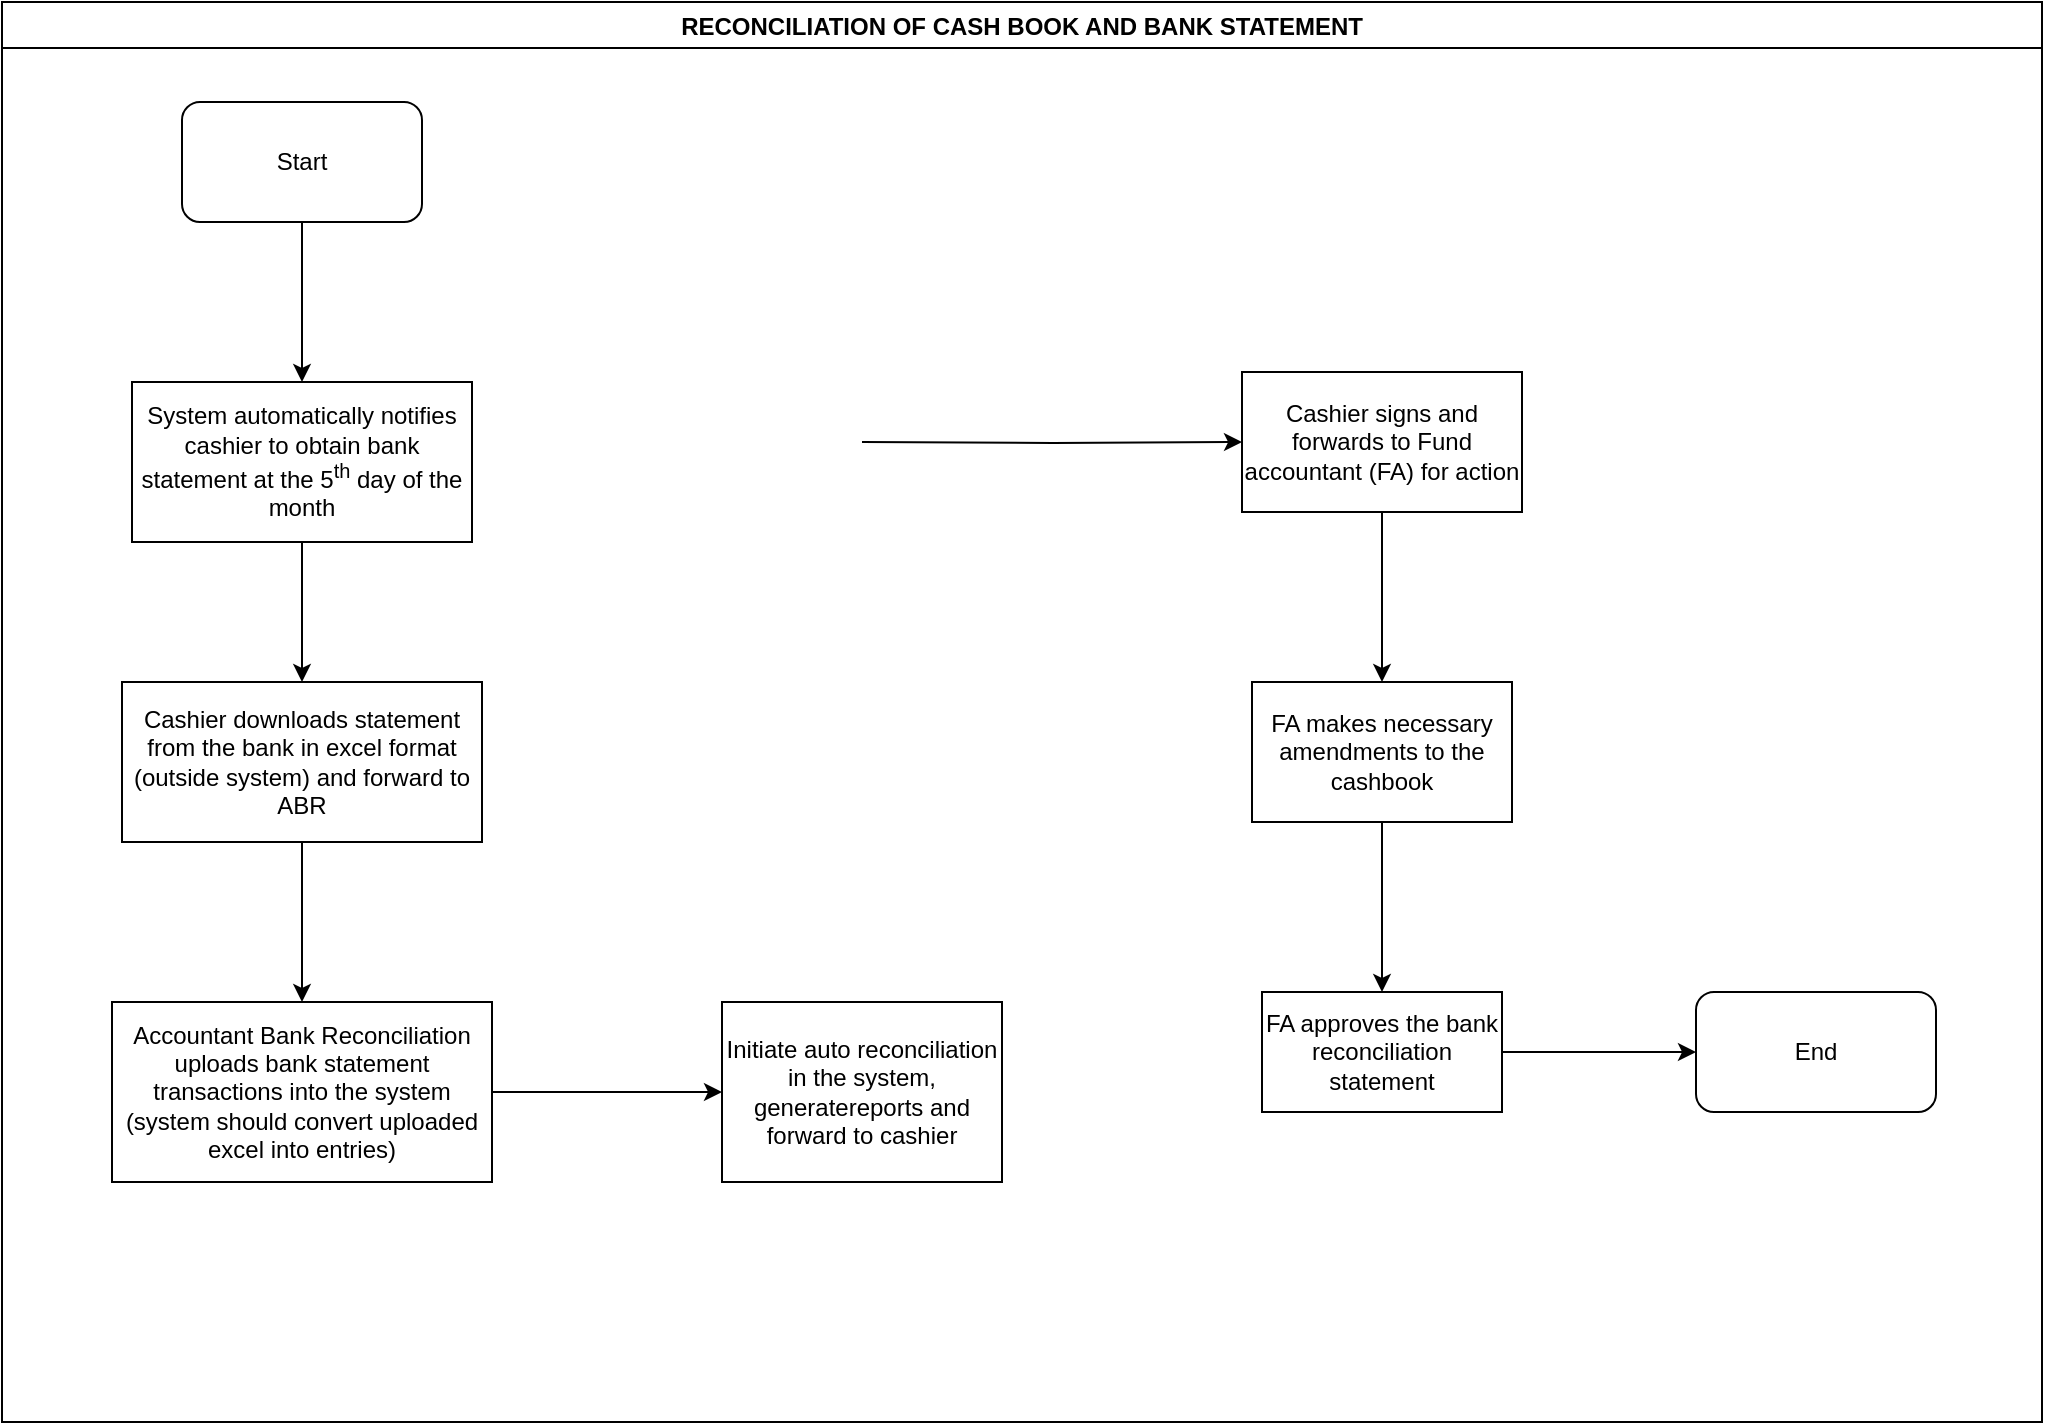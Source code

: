 <mxfile version="14.9.2" type="github">
  <diagram id="cl_WVMJE5ysSoHUtYMA4" name="Page-1">
    <mxGraphModel dx="1038" dy="508" grid="1" gridSize="10" guides="1" tooltips="1" connect="1" arrows="1" fold="1" page="1" pageScale="1" pageWidth="1169" pageHeight="827" math="0" shadow="0">
      <root>
        <mxCell id="0" />
        <mxCell id="1" parent="0" />
        <mxCell id="2gV9gYX4ny8Dracs0vjc-1" value="RECONCILIATION OF CASH BOOK AND BANK STATEMENT" style="swimlane;" parent="1" vertex="1">
          <mxGeometry x="10" y="20" width="1020" height="710" as="geometry" />
        </mxCell>
        <mxCell id="2gV9gYX4ny8Dracs0vjc-2" value="Start" style="rounded=1;whiteSpace=wrap;html=1;" parent="2gV9gYX4ny8Dracs0vjc-1" vertex="1">
          <mxGeometry x="90" y="50" width="120" height="60" as="geometry" />
        </mxCell>
        <mxCell id="gXfA5e-M7nAlvuN9M8Uj-3" value="" style="edgeStyle=orthogonalEdgeStyle;rounded=0;orthogonalLoop=1;jettySize=auto;html=1;" edge="1" parent="2gV9gYX4ny8Dracs0vjc-1" source="gXfA5e-M7nAlvuN9M8Uj-1" target="gXfA5e-M7nAlvuN9M8Uj-2">
          <mxGeometry relative="1" as="geometry" />
        </mxCell>
        <mxCell id="gXfA5e-M7nAlvuN9M8Uj-1" value="&lt;span lang=&quot;EN-GB&quot;&gt;System automatically notifies cashier to obtain bank statement at the 5&lt;sup&gt;th&lt;/sup&gt; day of the month&lt;/span&gt;" style="rounded=0;whiteSpace=wrap;html=1;" vertex="1" parent="2gV9gYX4ny8Dracs0vjc-1">
          <mxGeometry x="65" y="190" width="170" height="80" as="geometry" />
        </mxCell>
        <mxCell id="2gV9gYX4ny8Dracs0vjc-4" value="" style="edgeStyle=orthogonalEdgeStyle;rounded=0;orthogonalLoop=1;jettySize=auto;html=1;" parent="2gV9gYX4ny8Dracs0vjc-1" source="2gV9gYX4ny8Dracs0vjc-2" target="gXfA5e-M7nAlvuN9M8Uj-1" edge="1">
          <mxGeometry relative="1" as="geometry">
            <mxPoint x="150" y="190" as="targetPoint" />
          </mxGeometry>
        </mxCell>
        <mxCell id="gXfA5e-M7nAlvuN9M8Uj-5" value="" style="edgeStyle=orthogonalEdgeStyle;rounded=0;orthogonalLoop=1;jettySize=auto;html=1;" edge="1" parent="2gV9gYX4ny8Dracs0vjc-1" source="gXfA5e-M7nAlvuN9M8Uj-2" target="gXfA5e-M7nAlvuN9M8Uj-4">
          <mxGeometry relative="1" as="geometry" />
        </mxCell>
        <mxCell id="gXfA5e-M7nAlvuN9M8Uj-2" value="&lt;span lang=&quot;EN-GB&quot;&gt;Cashier downloads statement from the bank in excel format (outside system) and forward to ABR&lt;/span&gt;" style="whiteSpace=wrap;html=1;rounded=0;" vertex="1" parent="2gV9gYX4ny8Dracs0vjc-1">
          <mxGeometry x="60" y="340" width="180" height="80" as="geometry" />
        </mxCell>
        <mxCell id="gXfA5e-M7nAlvuN9M8Uj-7" value="" style="edgeStyle=orthogonalEdgeStyle;rounded=0;orthogonalLoop=1;jettySize=auto;html=1;" edge="1" parent="2gV9gYX4ny8Dracs0vjc-1" source="gXfA5e-M7nAlvuN9M8Uj-4" target="gXfA5e-M7nAlvuN9M8Uj-6">
          <mxGeometry relative="1" as="geometry" />
        </mxCell>
        <mxCell id="gXfA5e-M7nAlvuN9M8Uj-4" value="&lt;span lang=&quot;EN-GB&quot;&gt;Accountant Bank Reconciliation uploads bank statement transactions into the system (system should convert uploaded excel into entries)&lt;/span&gt;" style="whiteSpace=wrap;html=1;rounded=0;" vertex="1" parent="2gV9gYX4ny8Dracs0vjc-1">
          <mxGeometry x="55" y="500" width="190" height="90" as="geometry" />
        </mxCell>
        <mxCell id="gXfA5e-M7nAlvuN9M8Uj-6" value="&lt;span lang=&quot;EN-GB&quot;&gt;Initiate auto reconciliation in the system, generatereports and forward to cashier&lt;/span&gt;" style="whiteSpace=wrap;html=1;rounded=0;" vertex="1" parent="2gV9gYX4ny8Dracs0vjc-1">
          <mxGeometry x="360" y="500" width="140" height="90" as="geometry" />
        </mxCell>
        <mxCell id="2gV9gYX4ny8Dracs0vjc-22" value="&lt;span lang=&quot;EN-GB&quot;&gt;FA makes necessary amendments to the cashbook&lt;/span&gt;" style="whiteSpace=wrap;html=1;rounded=0;" parent="2gV9gYX4ny8Dracs0vjc-1" vertex="1">
          <mxGeometry x="625" y="340" width="130" height="70" as="geometry" />
        </mxCell>
        <mxCell id="2gV9gYX4ny8Dracs0vjc-23" value="" style="edgeStyle=orthogonalEdgeStyle;rounded=0;orthogonalLoop=1;jettySize=auto;html=1;" parent="2gV9gYX4ny8Dracs0vjc-1" source="2gV9gYX4ny8Dracs0vjc-20" target="2gV9gYX4ny8Dracs0vjc-22" edge="1">
          <mxGeometry relative="1" as="geometry" />
        </mxCell>
        <mxCell id="2gV9gYX4ny8Dracs0vjc-20" value="Cashier signs and forwards to Fund accountant (FA) for action" style="whiteSpace=wrap;html=1;rounded=0;" parent="2gV9gYX4ny8Dracs0vjc-1" vertex="1">
          <mxGeometry x="620" y="185" width="140" height="70" as="geometry" />
        </mxCell>
        <mxCell id="2gV9gYX4ny8Dracs0vjc-24" value="FA approves the bank reconciliation statement" style="whiteSpace=wrap;html=1;rounded=0;" parent="2gV9gYX4ny8Dracs0vjc-1" vertex="1">
          <mxGeometry x="630" y="495" width="120" height="60" as="geometry" />
        </mxCell>
        <mxCell id="2gV9gYX4ny8Dracs0vjc-25" value="" style="edgeStyle=orthogonalEdgeStyle;rounded=0;orthogonalLoop=1;jettySize=auto;html=1;" parent="2gV9gYX4ny8Dracs0vjc-1" source="2gV9gYX4ny8Dracs0vjc-22" target="2gV9gYX4ny8Dracs0vjc-24" edge="1">
          <mxGeometry relative="1" as="geometry" />
        </mxCell>
        <mxCell id="2gV9gYX4ny8Dracs0vjc-28" value="End" style="rounded=1;whiteSpace=wrap;html=1;" parent="2gV9gYX4ny8Dracs0vjc-1" vertex="1">
          <mxGeometry x="847" y="495" width="120" height="60" as="geometry" />
        </mxCell>
        <mxCell id="2gV9gYX4ny8Dracs0vjc-27" value="" style="edgeStyle=orthogonalEdgeStyle;rounded=0;orthogonalLoop=1;jettySize=auto;html=1;entryX=0;entryY=0.5;entryDx=0;entryDy=0;" parent="2gV9gYX4ny8Dracs0vjc-1" source="2gV9gYX4ny8Dracs0vjc-24" target="2gV9gYX4ny8Dracs0vjc-28" edge="1">
          <mxGeometry relative="1" as="geometry">
            <mxPoint x="690" y="635" as="targetPoint" />
          </mxGeometry>
        </mxCell>
        <mxCell id="2gV9gYX4ny8Dracs0vjc-21" value="" style="edgeStyle=orthogonalEdgeStyle;rounded=0;orthogonalLoop=1;jettySize=auto;html=1;" parent="1" target="2gV9gYX4ny8Dracs0vjc-20" edge="1">
          <mxGeometry relative="1" as="geometry">
            <mxPoint x="440" y="240" as="sourcePoint" />
          </mxGeometry>
        </mxCell>
      </root>
    </mxGraphModel>
  </diagram>
</mxfile>
